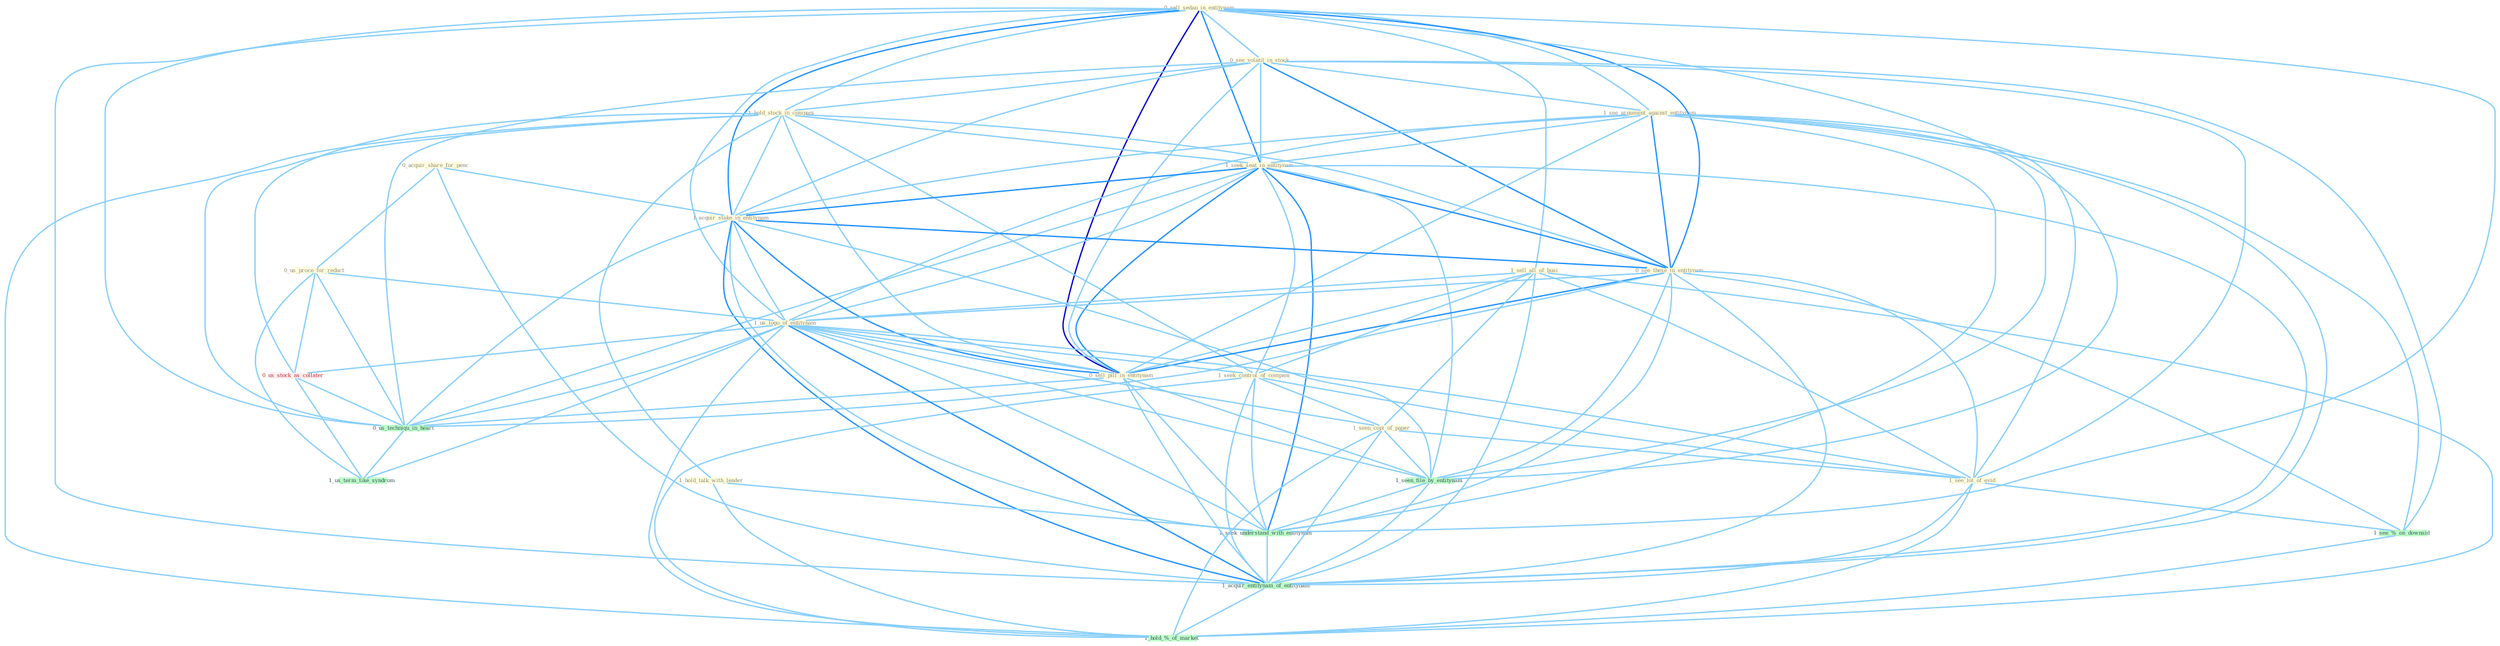Graph G{ 
    node
    [shape=polygon,style=filled,width=.5,height=.06,color="#BDFCC9",fixedsize=true,fontsize=4,
    fontcolor="#2f4f4f"];
    {node
    [color="#ffffe0", fontcolor="#8b7d6b"] "0_sell_sedan_in_entitynam " "0_see_volatil_in_stock " "0_acquir_share_for_penc " "1_hold_stock_in_compani " "1_see_argument_against_entitynam " "1_seek_seat_in_entitynam " "1_acquir_stake_in_entitynam " "0_us_proce_for_reduct " "0_see_these_in_entitynam " "1_hold_talk_with_lender " "1_sell_all_of_busi " "1_us_logo_of_entitynam " "1_seek_control_of_compani " "0_sell_pill_in_entitynam " "1_seen_copi_of_paper " "1_see_lot_of_evid "}
{node [color="#fff0f5", fontcolor="#b22222"] "0_us_stock_as_collater "}
edge [color="#B0E2FF"];

	"0_sell_sedan_in_entitynam " -- "0_see_volatil_in_stock " [w="1", color="#87cefa" ];
	"0_sell_sedan_in_entitynam " -- "1_hold_stock_in_compani " [w="1", color="#87cefa" ];
	"0_sell_sedan_in_entitynam " -- "1_see_argument_against_entitynam " [w="1", color="#87cefa" ];
	"0_sell_sedan_in_entitynam " -- "1_seek_seat_in_entitynam " [w="2", color="#1e90ff" , len=0.8];
	"0_sell_sedan_in_entitynam " -- "1_acquir_stake_in_entitynam " [w="2", color="#1e90ff" , len=0.8];
	"0_sell_sedan_in_entitynam " -- "0_see_these_in_entitynam " [w="2", color="#1e90ff" , len=0.8];
	"0_sell_sedan_in_entitynam " -- "1_sell_all_of_busi " [w="1", color="#87cefa" ];
	"0_sell_sedan_in_entitynam " -- "1_us_logo_of_entitynam " [w="1", color="#87cefa" ];
	"0_sell_sedan_in_entitynam " -- "0_sell_pill_in_entitynam " [w="3", color="#0000cd" , len=0.6];
	"0_sell_sedan_in_entitynam " -- "1_seen_file_by_entitynam " [w="1", color="#87cefa" ];
	"0_sell_sedan_in_entitynam " -- "1_seek_understand_with_entitynam " [w="1", color="#87cefa" ];
	"0_sell_sedan_in_entitynam " -- "1_acquir_entitynam_of_entitynam " [w="1", color="#87cefa" ];
	"0_sell_sedan_in_entitynam " -- "0_us_techniqu_in_heart " [w="1", color="#87cefa" ];
	"0_see_volatil_in_stock " -- "1_hold_stock_in_compani " [w="1", color="#87cefa" ];
	"0_see_volatil_in_stock " -- "1_see_argument_against_entitynam " [w="1", color="#87cefa" ];
	"0_see_volatil_in_stock " -- "1_seek_seat_in_entitynam " [w="1", color="#87cefa" ];
	"0_see_volatil_in_stock " -- "1_acquir_stake_in_entitynam " [w="1", color="#87cefa" ];
	"0_see_volatil_in_stock " -- "0_see_these_in_entitynam " [w="2", color="#1e90ff" , len=0.8];
	"0_see_volatil_in_stock " -- "0_sell_pill_in_entitynam " [w="1", color="#87cefa" ];
	"0_see_volatil_in_stock " -- "1_see_lot_of_evid " [w="1", color="#87cefa" ];
	"0_see_volatil_in_stock " -- "0_us_techniqu_in_heart " [w="1", color="#87cefa" ];
	"0_see_volatil_in_stock " -- "1_see_%_on_downsid " [w="1", color="#87cefa" ];
	"0_acquir_share_for_penc " -- "1_acquir_stake_in_entitynam " [w="1", color="#87cefa" ];
	"0_acquir_share_for_penc " -- "0_us_proce_for_reduct " [w="1", color="#87cefa" ];
	"0_acquir_share_for_penc " -- "1_acquir_entitynam_of_entitynam " [w="1", color="#87cefa" ];
	"1_hold_stock_in_compani " -- "1_seek_seat_in_entitynam " [w="1", color="#87cefa" ];
	"1_hold_stock_in_compani " -- "1_acquir_stake_in_entitynam " [w="1", color="#87cefa" ];
	"1_hold_stock_in_compani " -- "0_see_these_in_entitynam " [w="1", color="#87cefa" ];
	"1_hold_stock_in_compani " -- "1_hold_talk_with_lender " [w="1", color="#87cefa" ];
	"1_hold_stock_in_compani " -- "1_seek_control_of_compani " [w="1", color="#87cefa" ];
	"1_hold_stock_in_compani " -- "0_sell_pill_in_entitynam " [w="1", color="#87cefa" ];
	"1_hold_stock_in_compani " -- "0_us_stock_as_collater " [w="1", color="#87cefa" ];
	"1_hold_stock_in_compani " -- "0_us_techniqu_in_heart " [w="1", color="#87cefa" ];
	"1_hold_stock_in_compani " -- "1_hold_%_of_market " [w="1", color="#87cefa" ];
	"1_see_argument_against_entitynam " -- "1_seek_seat_in_entitynam " [w="1", color="#87cefa" ];
	"1_see_argument_against_entitynam " -- "1_acquir_stake_in_entitynam " [w="1", color="#87cefa" ];
	"1_see_argument_against_entitynam " -- "0_see_these_in_entitynam " [w="2", color="#1e90ff" , len=0.8];
	"1_see_argument_against_entitynam " -- "1_us_logo_of_entitynam " [w="1", color="#87cefa" ];
	"1_see_argument_against_entitynam " -- "0_sell_pill_in_entitynam " [w="1", color="#87cefa" ];
	"1_see_argument_against_entitynam " -- "1_see_lot_of_evid " [w="1", color="#87cefa" ];
	"1_see_argument_against_entitynam " -- "1_seen_file_by_entitynam " [w="1", color="#87cefa" ];
	"1_see_argument_against_entitynam " -- "1_seek_understand_with_entitynam " [w="1", color="#87cefa" ];
	"1_see_argument_against_entitynam " -- "1_acquir_entitynam_of_entitynam " [w="1", color="#87cefa" ];
	"1_see_argument_against_entitynam " -- "1_see_%_on_downsid " [w="1", color="#87cefa" ];
	"1_seek_seat_in_entitynam " -- "1_acquir_stake_in_entitynam " [w="2", color="#1e90ff" , len=0.8];
	"1_seek_seat_in_entitynam " -- "0_see_these_in_entitynam " [w="2", color="#1e90ff" , len=0.8];
	"1_seek_seat_in_entitynam " -- "1_us_logo_of_entitynam " [w="1", color="#87cefa" ];
	"1_seek_seat_in_entitynam " -- "1_seek_control_of_compani " [w="1", color="#87cefa" ];
	"1_seek_seat_in_entitynam " -- "0_sell_pill_in_entitynam " [w="2", color="#1e90ff" , len=0.8];
	"1_seek_seat_in_entitynam " -- "1_seen_file_by_entitynam " [w="1", color="#87cefa" ];
	"1_seek_seat_in_entitynam " -- "1_seek_understand_with_entitynam " [w="2", color="#1e90ff" , len=0.8];
	"1_seek_seat_in_entitynam " -- "1_acquir_entitynam_of_entitynam " [w="1", color="#87cefa" ];
	"1_seek_seat_in_entitynam " -- "0_us_techniqu_in_heart " [w="1", color="#87cefa" ];
	"1_acquir_stake_in_entitynam " -- "0_see_these_in_entitynam " [w="2", color="#1e90ff" , len=0.8];
	"1_acquir_stake_in_entitynam " -- "1_us_logo_of_entitynam " [w="1", color="#87cefa" ];
	"1_acquir_stake_in_entitynam " -- "0_sell_pill_in_entitynam " [w="2", color="#1e90ff" , len=0.8];
	"1_acquir_stake_in_entitynam " -- "1_seen_file_by_entitynam " [w="1", color="#87cefa" ];
	"1_acquir_stake_in_entitynam " -- "1_seek_understand_with_entitynam " [w="1", color="#87cefa" ];
	"1_acquir_stake_in_entitynam " -- "1_acquir_entitynam_of_entitynam " [w="2", color="#1e90ff" , len=0.8];
	"1_acquir_stake_in_entitynam " -- "0_us_techniqu_in_heart " [w="1", color="#87cefa" ];
	"0_us_proce_for_reduct " -- "1_us_logo_of_entitynam " [w="1", color="#87cefa" ];
	"0_us_proce_for_reduct " -- "0_us_stock_as_collater " [w="1", color="#87cefa" ];
	"0_us_proce_for_reduct " -- "0_us_techniqu_in_heart " [w="1", color="#87cefa" ];
	"0_us_proce_for_reduct " -- "1_us_term_like_syndrom " [w="1", color="#87cefa" ];
	"0_see_these_in_entitynam " -- "1_us_logo_of_entitynam " [w="1", color="#87cefa" ];
	"0_see_these_in_entitynam " -- "0_sell_pill_in_entitynam " [w="2", color="#1e90ff" , len=0.8];
	"0_see_these_in_entitynam " -- "1_see_lot_of_evid " [w="1", color="#87cefa" ];
	"0_see_these_in_entitynam " -- "1_seen_file_by_entitynam " [w="1", color="#87cefa" ];
	"0_see_these_in_entitynam " -- "1_seek_understand_with_entitynam " [w="1", color="#87cefa" ];
	"0_see_these_in_entitynam " -- "1_acquir_entitynam_of_entitynam " [w="1", color="#87cefa" ];
	"0_see_these_in_entitynam " -- "0_us_techniqu_in_heart " [w="1", color="#87cefa" ];
	"0_see_these_in_entitynam " -- "1_see_%_on_downsid " [w="1", color="#87cefa" ];
	"1_hold_talk_with_lender " -- "1_seek_understand_with_entitynam " [w="1", color="#87cefa" ];
	"1_hold_talk_with_lender " -- "1_hold_%_of_market " [w="1", color="#87cefa" ];
	"1_sell_all_of_busi " -- "1_us_logo_of_entitynam " [w="1", color="#87cefa" ];
	"1_sell_all_of_busi " -- "1_seek_control_of_compani " [w="1", color="#87cefa" ];
	"1_sell_all_of_busi " -- "0_sell_pill_in_entitynam " [w="1", color="#87cefa" ];
	"1_sell_all_of_busi " -- "1_seen_copi_of_paper " [w="1", color="#87cefa" ];
	"1_sell_all_of_busi " -- "1_see_lot_of_evid " [w="1", color="#87cefa" ];
	"1_sell_all_of_busi " -- "1_acquir_entitynam_of_entitynam " [w="1", color="#87cefa" ];
	"1_sell_all_of_busi " -- "1_hold_%_of_market " [w="1", color="#87cefa" ];
	"1_us_logo_of_entitynam " -- "1_seek_control_of_compani " [w="1", color="#87cefa" ];
	"1_us_logo_of_entitynam " -- "0_sell_pill_in_entitynam " [w="1", color="#87cefa" ];
	"1_us_logo_of_entitynam " -- "1_seen_copi_of_paper " [w="1", color="#87cefa" ];
	"1_us_logo_of_entitynam " -- "1_see_lot_of_evid " [w="1", color="#87cefa" ];
	"1_us_logo_of_entitynam " -- "1_seen_file_by_entitynam " [w="1", color="#87cefa" ];
	"1_us_logo_of_entitynam " -- "0_us_stock_as_collater " [w="1", color="#87cefa" ];
	"1_us_logo_of_entitynam " -- "1_seek_understand_with_entitynam " [w="1", color="#87cefa" ];
	"1_us_logo_of_entitynam " -- "1_acquir_entitynam_of_entitynam " [w="2", color="#1e90ff" , len=0.8];
	"1_us_logo_of_entitynam " -- "0_us_techniqu_in_heart " [w="1", color="#87cefa" ];
	"1_us_logo_of_entitynam " -- "1_us_term_like_syndrom " [w="1", color="#87cefa" ];
	"1_us_logo_of_entitynam " -- "1_hold_%_of_market " [w="1", color="#87cefa" ];
	"1_seek_control_of_compani " -- "1_seen_copi_of_paper " [w="1", color="#87cefa" ];
	"1_seek_control_of_compani " -- "1_see_lot_of_evid " [w="1", color="#87cefa" ];
	"1_seek_control_of_compani " -- "1_seek_understand_with_entitynam " [w="1", color="#87cefa" ];
	"1_seek_control_of_compani " -- "1_acquir_entitynam_of_entitynam " [w="1", color="#87cefa" ];
	"1_seek_control_of_compani " -- "1_hold_%_of_market " [w="1", color="#87cefa" ];
	"0_sell_pill_in_entitynam " -- "1_seen_file_by_entitynam " [w="1", color="#87cefa" ];
	"0_sell_pill_in_entitynam " -- "1_seek_understand_with_entitynam " [w="1", color="#87cefa" ];
	"0_sell_pill_in_entitynam " -- "1_acquir_entitynam_of_entitynam " [w="1", color="#87cefa" ];
	"0_sell_pill_in_entitynam " -- "0_us_techniqu_in_heart " [w="1", color="#87cefa" ];
	"1_seen_copi_of_paper " -- "1_see_lot_of_evid " [w="1", color="#87cefa" ];
	"1_seen_copi_of_paper " -- "1_seen_file_by_entitynam " [w="1", color="#87cefa" ];
	"1_seen_copi_of_paper " -- "1_acquir_entitynam_of_entitynam " [w="1", color="#87cefa" ];
	"1_seen_copi_of_paper " -- "1_hold_%_of_market " [w="1", color="#87cefa" ];
	"1_see_lot_of_evid " -- "1_acquir_entitynam_of_entitynam " [w="1", color="#87cefa" ];
	"1_see_lot_of_evid " -- "1_see_%_on_downsid " [w="1", color="#87cefa" ];
	"1_see_lot_of_evid " -- "1_hold_%_of_market " [w="1", color="#87cefa" ];
	"1_seen_file_by_entitynam " -- "1_seek_understand_with_entitynam " [w="1", color="#87cefa" ];
	"1_seen_file_by_entitynam " -- "1_acquir_entitynam_of_entitynam " [w="1", color="#87cefa" ];
	"0_us_stock_as_collater " -- "0_us_techniqu_in_heart " [w="1", color="#87cefa" ];
	"0_us_stock_as_collater " -- "1_us_term_like_syndrom " [w="1", color="#87cefa" ];
	"1_seek_understand_with_entitynam " -- "1_acquir_entitynam_of_entitynam " [w="1", color="#87cefa" ];
	"1_acquir_entitynam_of_entitynam " -- "1_hold_%_of_market " [w="1", color="#87cefa" ];
	"0_us_techniqu_in_heart " -- "1_us_term_like_syndrom " [w="1", color="#87cefa" ];
	"1_see_%_on_downsid " -- "1_hold_%_of_market " [w="1", color="#87cefa" ];
}